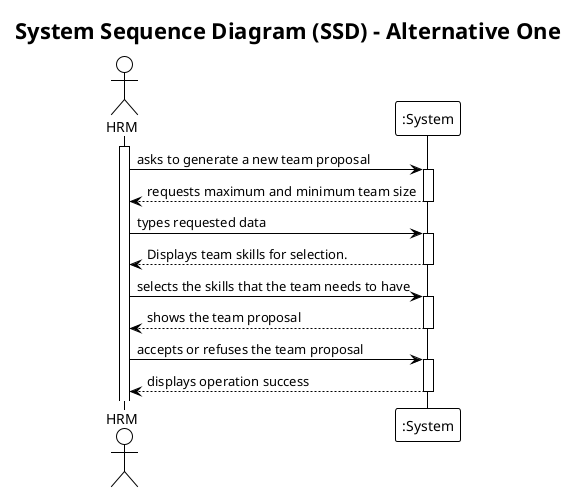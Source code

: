 @startuml
!theme plain

title System Sequence Diagram (SSD) - Alternative One


actor "HRM" as Employee
participant ":System" as System

activate Employee

    Employee -> System : asks to generate a new team proposal
    activate System

        System --> Employee : requests maximum and minimum team size
    deactivate System

    Employee -> System : types requested data
    activate System

        System --> Employee : Displays team skills for selection.
    deactivate System

    Employee -> System : selects the skills that the team needs to have

    activate System

        System --> Employee : shows the team proposal
    deactivate System

    Employee -> System : accepts or refuses the team proposal
    activate System

        System --> Employee : displays operation success
    deactivate System

@enduml